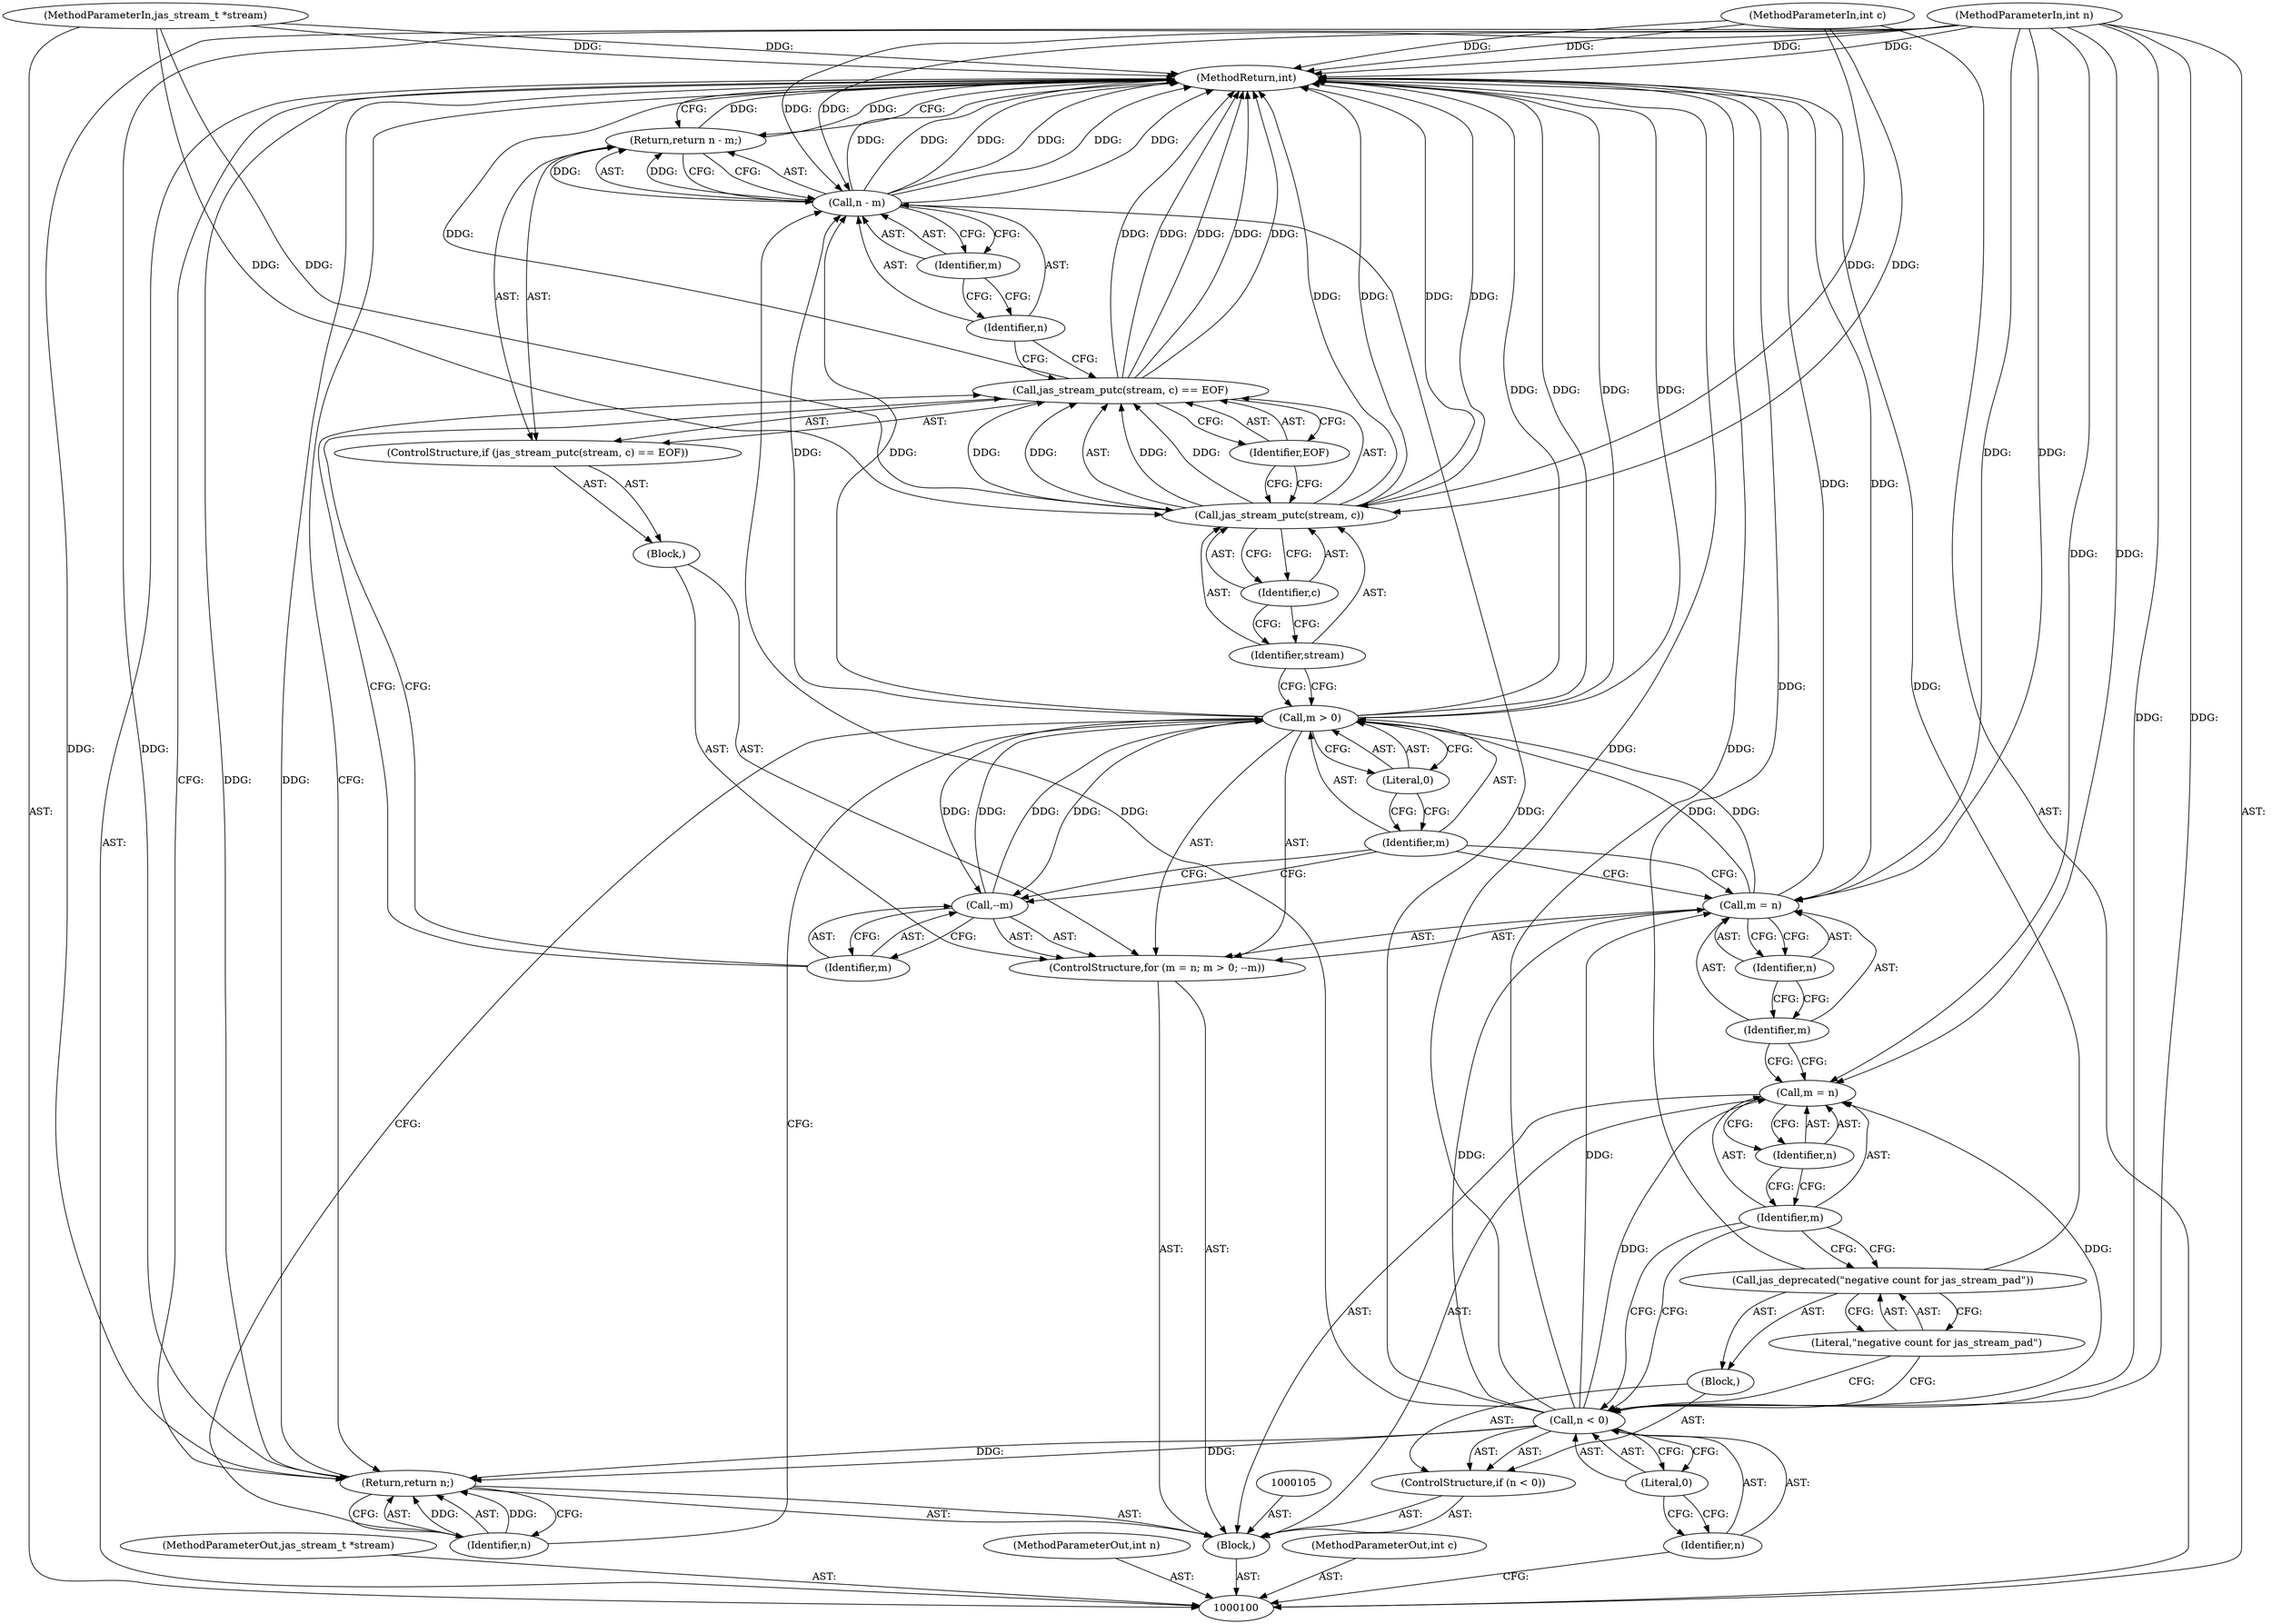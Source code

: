 digraph "0_jasper_634ce8e8a5accc0fa05dd2c20d42b4749d4b2735_1" {
"1000138" [label="(MethodReturn,int)"];
"1000101" [label="(MethodParameterIn,jas_stream_t *stream)"];
"1000183" [label="(MethodParameterOut,jas_stream_t *stream)"];
"1000102" [label="(MethodParameterIn,int n)"];
"1000184" [label="(MethodParameterOut,int n)"];
"1000103" [label="(MethodParameterIn,int c)"];
"1000185" [label="(MethodParameterOut,int c)"];
"1000133" [label="(Call,n - m)"];
"1000134" [label="(Identifier,n)"];
"1000135" [label="(Identifier,m)"];
"1000132" [label="(Return,return n - m;)"];
"1000136" [label="(Return,return n;)"];
"1000137" [label="(Identifier,n)"];
"1000104" [label="(Block,)"];
"1000106" [label="(ControlStructure,if (n < 0))"];
"1000110" [label="(Block,)"];
"1000107" [label="(Call,n < 0)"];
"1000108" [label="(Identifier,n)"];
"1000109" [label="(Literal,0)"];
"1000112" [label="(Literal,\"negative count for jas_stream_pad\")"];
"1000111" [label="(Call,jas_deprecated(\"negative count for jas_stream_pad\"))"];
"1000113" [label="(Call,m = n)"];
"1000114" [label="(Identifier,m)"];
"1000115" [label="(Identifier,n)"];
"1000119" [label="(Identifier,n)"];
"1000120" [label="(Call,m > 0)"];
"1000121" [label="(Identifier,m)"];
"1000122" [label="(Literal,0)"];
"1000116" [label="(ControlStructure,for (m = n; m > 0; --m))"];
"1000123" [label="(Call,--m)"];
"1000124" [label="(Identifier,m)"];
"1000125" [label="(Block,)"];
"1000117" [label="(Call,m = n)"];
"1000118" [label="(Identifier,m)"];
"1000129" [label="(Identifier,stream)"];
"1000126" [label="(ControlStructure,if (jas_stream_putc(stream, c) == EOF))"];
"1000130" [label="(Identifier,c)"];
"1000131" [label="(Identifier,EOF)"];
"1000127" [label="(Call,jas_stream_putc(stream, c) == EOF)"];
"1000128" [label="(Call,jas_stream_putc(stream, c))"];
"1000138" -> "1000100"  [label="AST: "];
"1000138" -> "1000132"  [label="CFG: "];
"1000138" -> "1000136"  [label="CFG: "];
"1000136" -> "1000138"  [label="DDG: "];
"1000132" -> "1000138"  [label="DDG: "];
"1000128" -> "1000138"  [label="DDG: "];
"1000128" -> "1000138"  [label="DDG: "];
"1000107" -> "1000138"  [label="DDG: "];
"1000120" -> "1000138"  [label="DDG: "];
"1000120" -> "1000138"  [label="DDG: "];
"1000127" -> "1000138"  [label="DDG: "];
"1000127" -> "1000138"  [label="DDG: "];
"1000127" -> "1000138"  [label="DDG: "];
"1000117" -> "1000138"  [label="DDG: "];
"1000111" -> "1000138"  [label="DDG: "];
"1000103" -> "1000138"  [label="DDG: "];
"1000133" -> "1000138"  [label="DDG: "];
"1000133" -> "1000138"  [label="DDG: "];
"1000133" -> "1000138"  [label="DDG: "];
"1000102" -> "1000138"  [label="DDG: "];
"1000101" -> "1000138"  [label="DDG: "];
"1000101" -> "1000100"  [label="AST: "];
"1000101" -> "1000138"  [label="DDG: "];
"1000101" -> "1000128"  [label="DDG: "];
"1000183" -> "1000100"  [label="AST: "];
"1000102" -> "1000100"  [label="AST: "];
"1000102" -> "1000138"  [label="DDG: "];
"1000102" -> "1000107"  [label="DDG: "];
"1000102" -> "1000113"  [label="DDG: "];
"1000102" -> "1000117"  [label="DDG: "];
"1000102" -> "1000133"  [label="DDG: "];
"1000102" -> "1000136"  [label="DDG: "];
"1000184" -> "1000100"  [label="AST: "];
"1000103" -> "1000100"  [label="AST: "];
"1000103" -> "1000138"  [label="DDG: "];
"1000103" -> "1000128"  [label="DDG: "];
"1000185" -> "1000100"  [label="AST: "];
"1000133" -> "1000132"  [label="AST: "];
"1000133" -> "1000135"  [label="CFG: "];
"1000134" -> "1000133"  [label="AST: "];
"1000135" -> "1000133"  [label="AST: "];
"1000132" -> "1000133"  [label="CFG: "];
"1000133" -> "1000138"  [label="DDG: "];
"1000133" -> "1000138"  [label="DDG: "];
"1000133" -> "1000138"  [label="DDG: "];
"1000133" -> "1000132"  [label="DDG: "];
"1000102" -> "1000133"  [label="DDG: "];
"1000107" -> "1000133"  [label="DDG: "];
"1000120" -> "1000133"  [label="DDG: "];
"1000134" -> "1000133"  [label="AST: "];
"1000134" -> "1000127"  [label="CFG: "];
"1000135" -> "1000134"  [label="CFG: "];
"1000135" -> "1000133"  [label="AST: "];
"1000135" -> "1000134"  [label="CFG: "];
"1000133" -> "1000135"  [label="CFG: "];
"1000132" -> "1000126"  [label="AST: "];
"1000132" -> "1000133"  [label="CFG: "];
"1000133" -> "1000132"  [label="AST: "];
"1000138" -> "1000132"  [label="CFG: "];
"1000132" -> "1000138"  [label="DDG: "];
"1000133" -> "1000132"  [label="DDG: "];
"1000136" -> "1000104"  [label="AST: "];
"1000136" -> "1000137"  [label="CFG: "];
"1000137" -> "1000136"  [label="AST: "];
"1000138" -> "1000136"  [label="CFG: "];
"1000136" -> "1000138"  [label="DDG: "];
"1000137" -> "1000136"  [label="DDG: "];
"1000102" -> "1000136"  [label="DDG: "];
"1000107" -> "1000136"  [label="DDG: "];
"1000137" -> "1000136"  [label="AST: "];
"1000137" -> "1000120"  [label="CFG: "];
"1000136" -> "1000137"  [label="CFG: "];
"1000137" -> "1000136"  [label="DDG: "];
"1000104" -> "1000100"  [label="AST: "];
"1000105" -> "1000104"  [label="AST: "];
"1000106" -> "1000104"  [label="AST: "];
"1000113" -> "1000104"  [label="AST: "];
"1000116" -> "1000104"  [label="AST: "];
"1000136" -> "1000104"  [label="AST: "];
"1000106" -> "1000104"  [label="AST: "];
"1000107" -> "1000106"  [label="AST: "];
"1000110" -> "1000106"  [label="AST: "];
"1000110" -> "1000106"  [label="AST: "];
"1000111" -> "1000110"  [label="AST: "];
"1000107" -> "1000106"  [label="AST: "];
"1000107" -> "1000109"  [label="CFG: "];
"1000108" -> "1000107"  [label="AST: "];
"1000109" -> "1000107"  [label="AST: "];
"1000112" -> "1000107"  [label="CFG: "];
"1000114" -> "1000107"  [label="CFG: "];
"1000107" -> "1000138"  [label="DDG: "];
"1000102" -> "1000107"  [label="DDG: "];
"1000107" -> "1000113"  [label="DDG: "];
"1000107" -> "1000117"  [label="DDG: "];
"1000107" -> "1000133"  [label="DDG: "];
"1000107" -> "1000136"  [label="DDG: "];
"1000108" -> "1000107"  [label="AST: "];
"1000108" -> "1000100"  [label="CFG: "];
"1000109" -> "1000108"  [label="CFG: "];
"1000109" -> "1000107"  [label="AST: "];
"1000109" -> "1000108"  [label="CFG: "];
"1000107" -> "1000109"  [label="CFG: "];
"1000112" -> "1000111"  [label="AST: "];
"1000112" -> "1000107"  [label="CFG: "];
"1000111" -> "1000112"  [label="CFG: "];
"1000111" -> "1000110"  [label="AST: "];
"1000111" -> "1000112"  [label="CFG: "];
"1000112" -> "1000111"  [label="AST: "];
"1000114" -> "1000111"  [label="CFG: "];
"1000111" -> "1000138"  [label="DDG: "];
"1000113" -> "1000104"  [label="AST: "];
"1000113" -> "1000115"  [label="CFG: "];
"1000114" -> "1000113"  [label="AST: "];
"1000115" -> "1000113"  [label="AST: "];
"1000118" -> "1000113"  [label="CFG: "];
"1000107" -> "1000113"  [label="DDG: "];
"1000102" -> "1000113"  [label="DDG: "];
"1000114" -> "1000113"  [label="AST: "];
"1000114" -> "1000111"  [label="CFG: "];
"1000114" -> "1000107"  [label="CFG: "];
"1000115" -> "1000114"  [label="CFG: "];
"1000115" -> "1000113"  [label="AST: "];
"1000115" -> "1000114"  [label="CFG: "];
"1000113" -> "1000115"  [label="CFG: "];
"1000119" -> "1000117"  [label="AST: "];
"1000119" -> "1000118"  [label="CFG: "];
"1000117" -> "1000119"  [label="CFG: "];
"1000120" -> "1000116"  [label="AST: "];
"1000120" -> "1000122"  [label="CFG: "];
"1000121" -> "1000120"  [label="AST: "];
"1000122" -> "1000120"  [label="AST: "];
"1000129" -> "1000120"  [label="CFG: "];
"1000137" -> "1000120"  [label="CFG: "];
"1000120" -> "1000138"  [label="DDG: "];
"1000120" -> "1000138"  [label="DDG: "];
"1000117" -> "1000120"  [label="DDG: "];
"1000123" -> "1000120"  [label="DDG: "];
"1000120" -> "1000123"  [label="DDG: "];
"1000120" -> "1000133"  [label="DDG: "];
"1000121" -> "1000120"  [label="AST: "];
"1000121" -> "1000117"  [label="CFG: "];
"1000121" -> "1000123"  [label="CFG: "];
"1000122" -> "1000121"  [label="CFG: "];
"1000122" -> "1000120"  [label="AST: "];
"1000122" -> "1000121"  [label="CFG: "];
"1000120" -> "1000122"  [label="CFG: "];
"1000116" -> "1000104"  [label="AST: "];
"1000117" -> "1000116"  [label="AST: "];
"1000120" -> "1000116"  [label="AST: "];
"1000123" -> "1000116"  [label="AST: "];
"1000125" -> "1000116"  [label="AST: "];
"1000123" -> "1000116"  [label="AST: "];
"1000123" -> "1000124"  [label="CFG: "];
"1000124" -> "1000123"  [label="AST: "];
"1000121" -> "1000123"  [label="CFG: "];
"1000123" -> "1000120"  [label="DDG: "];
"1000120" -> "1000123"  [label="DDG: "];
"1000124" -> "1000123"  [label="AST: "];
"1000124" -> "1000127"  [label="CFG: "];
"1000123" -> "1000124"  [label="CFG: "];
"1000125" -> "1000116"  [label="AST: "];
"1000126" -> "1000125"  [label="AST: "];
"1000117" -> "1000116"  [label="AST: "];
"1000117" -> "1000119"  [label="CFG: "];
"1000118" -> "1000117"  [label="AST: "];
"1000119" -> "1000117"  [label="AST: "];
"1000121" -> "1000117"  [label="CFG: "];
"1000117" -> "1000138"  [label="DDG: "];
"1000102" -> "1000117"  [label="DDG: "];
"1000107" -> "1000117"  [label="DDG: "];
"1000117" -> "1000120"  [label="DDG: "];
"1000118" -> "1000117"  [label="AST: "];
"1000118" -> "1000113"  [label="CFG: "];
"1000119" -> "1000118"  [label="CFG: "];
"1000129" -> "1000128"  [label="AST: "];
"1000129" -> "1000120"  [label="CFG: "];
"1000130" -> "1000129"  [label="CFG: "];
"1000126" -> "1000125"  [label="AST: "];
"1000127" -> "1000126"  [label="AST: "];
"1000132" -> "1000126"  [label="AST: "];
"1000130" -> "1000128"  [label="AST: "];
"1000130" -> "1000129"  [label="CFG: "];
"1000128" -> "1000130"  [label="CFG: "];
"1000131" -> "1000127"  [label="AST: "];
"1000131" -> "1000128"  [label="CFG: "];
"1000127" -> "1000131"  [label="CFG: "];
"1000127" -> "1000126"  [label="AST: "];
"1000127" -> "1000131"  [label="CFG: "];
"1000128" -> "1000127"  [label="AST: "];
"1000131" -> "1000127"  [label="AST: "];
"1000134" -> "1000127"  [label="CFG: "];
"1000124" -> "1000127"  [label="CFG: "];
"1000127" -> "1000138"  [label="DDG: "];
"1000127" -> "1000138"  [label="DDG: "];
"1000127" -> "1000138"  [label="DDG: "];
"1000128" -> "1000127"  [label="DDG: "];
"1000128" -> "1000127"  [label="DDG: "];
"1000128" -> "1000127"  [label="AST: "];
"1000128" -> "1000130"  [label="CFG: "];
"1000129" -> "1000128"  [label="AST: "];
"1000130" -> "1000128"  [label="AST: "];
"1000131" -> "1000128"  [label="CFG: "];
"1000128" -> "1000138"  [label="DDG: "];
"1000128" -> "1000138"  [label="DDG: "];
"1000128" -> "1000127"  [label="DDG: "];
"1000128" -> "1000127"  [label="DDG: "];
"1000101" -> "1000128"  [label="DDG: "];
"1000103" -> "1000128"  [label="DDG: "];
}
